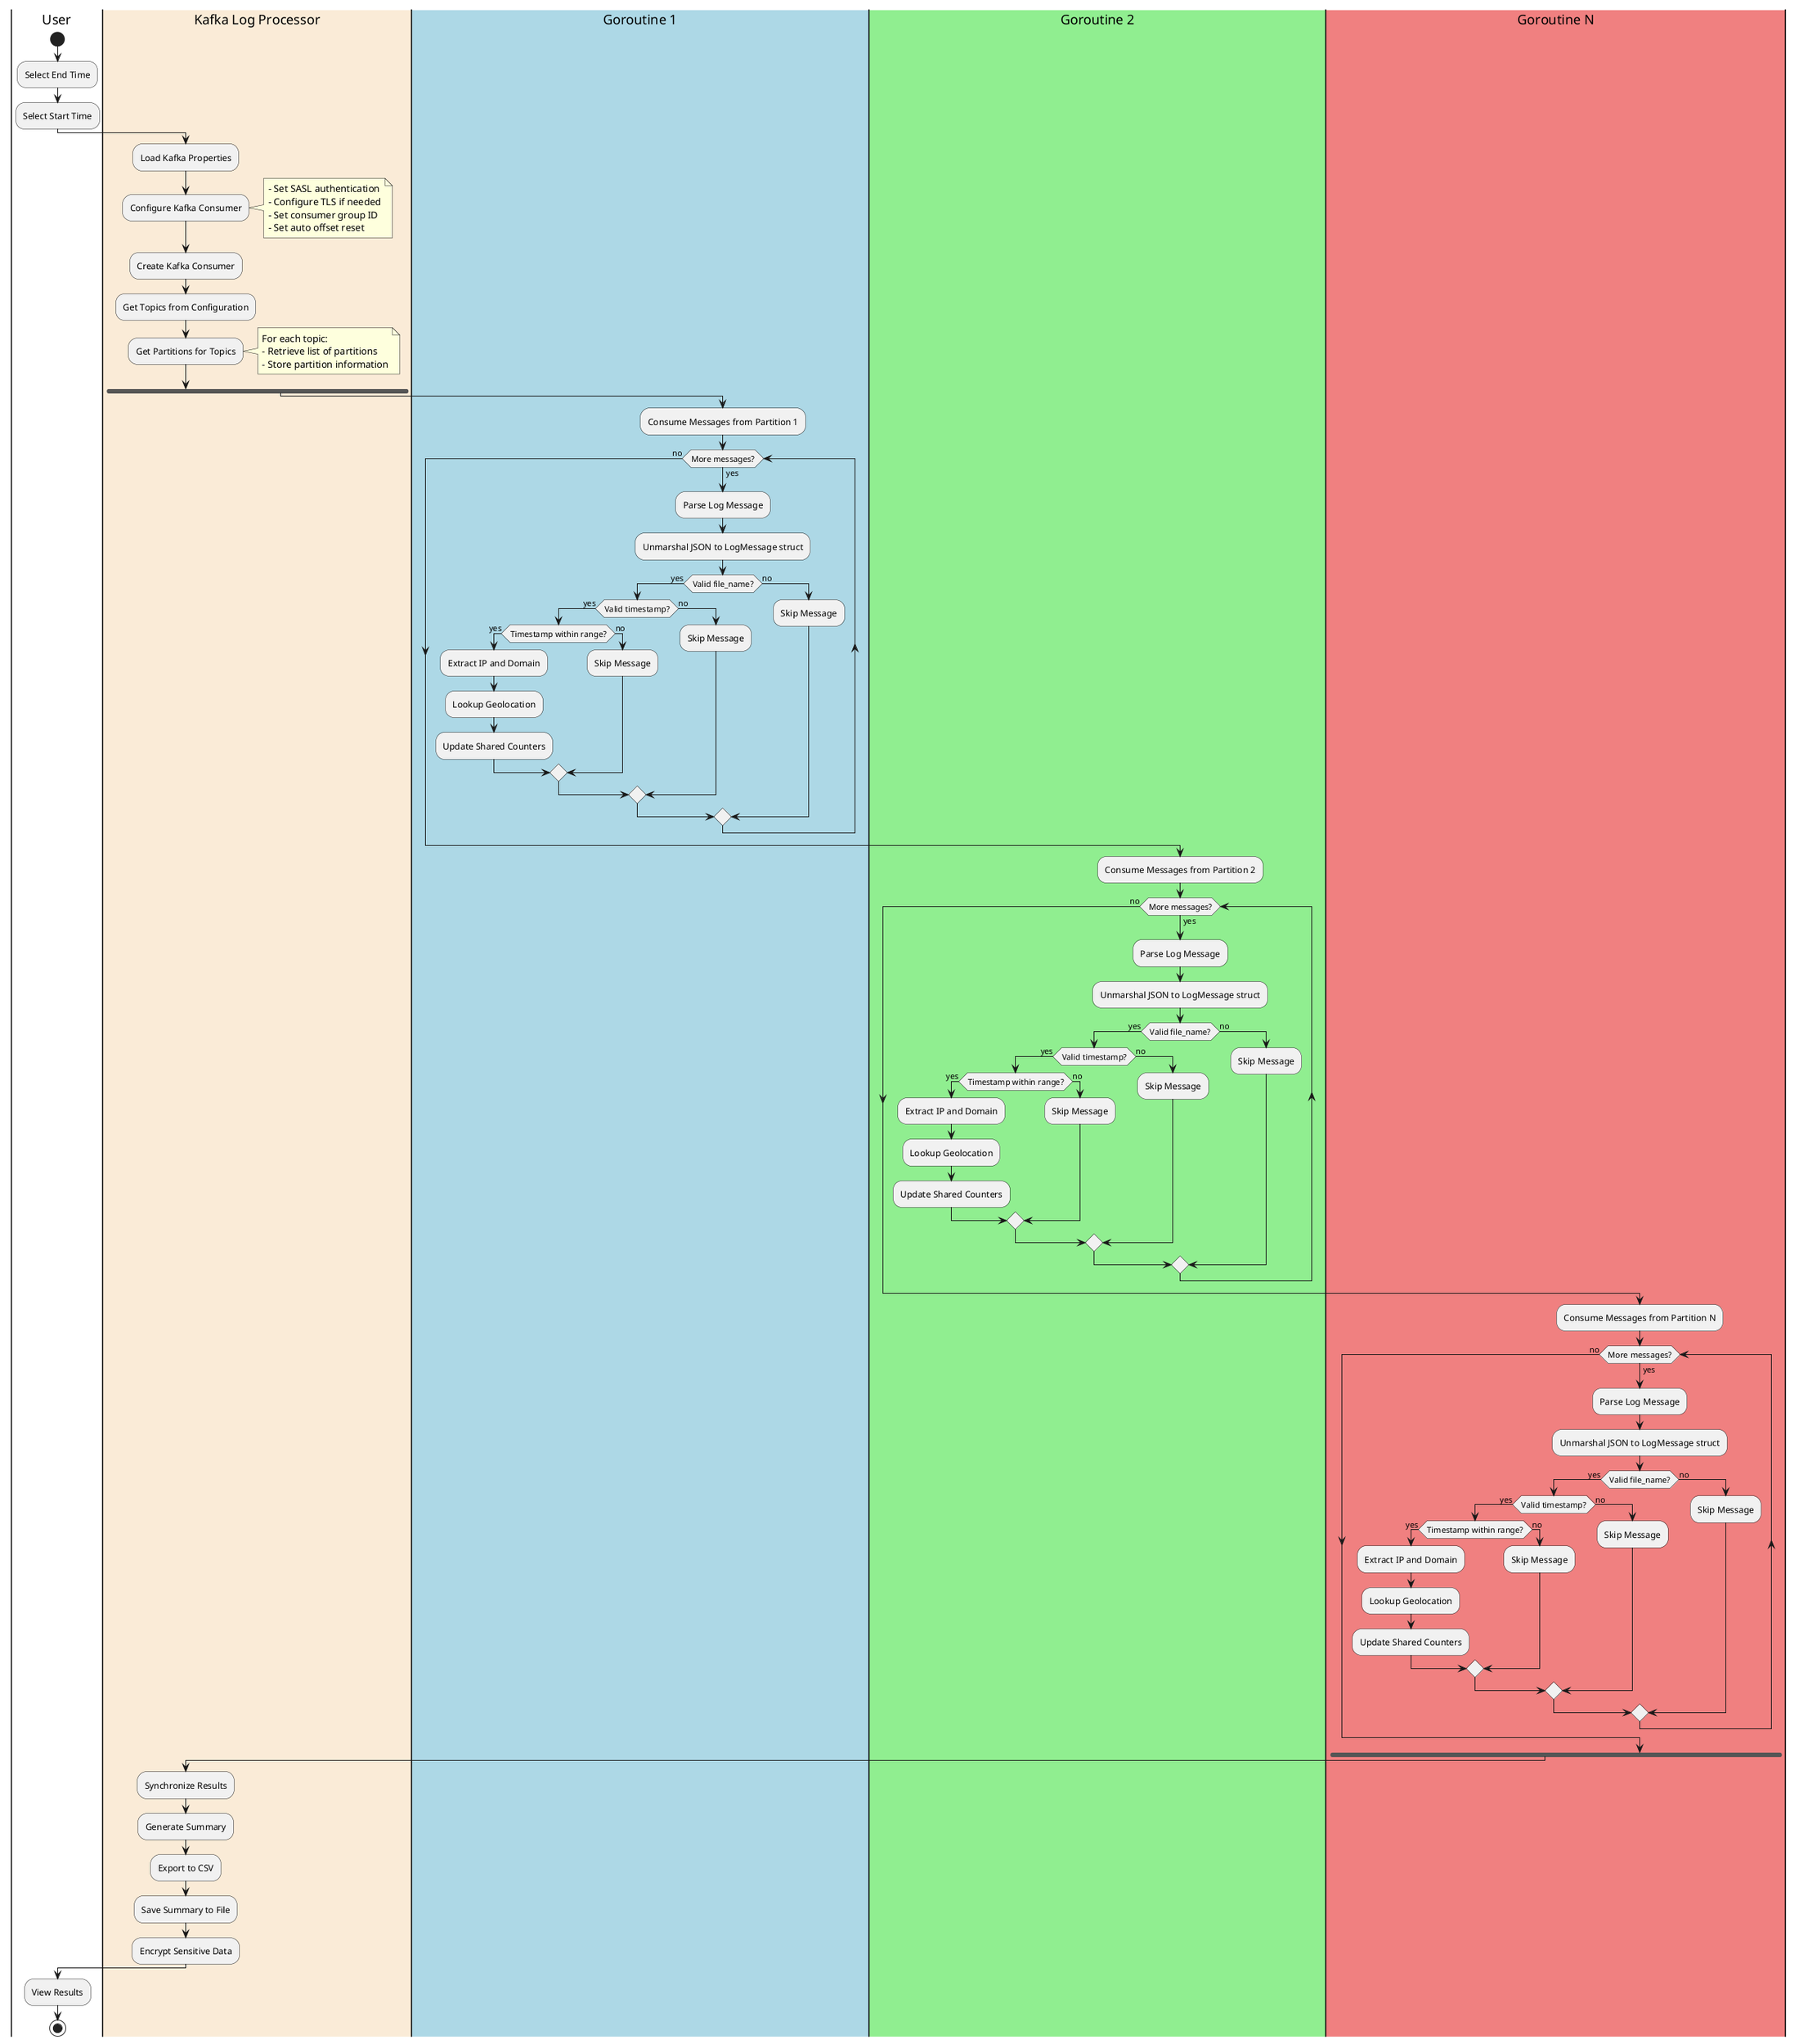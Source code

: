 @startuml
|User|
start
:Select End Time;
:Select Start Time;

|#AntiqueWhite|Kafka Log Processor|
:Load Kafka Properties;
:Configure Kafka Consumer;
note right
  - Set SASL authentication
  - Configure TLS if needed
  - Set consumer group ID
  - Set auto offset reset
end note
:Create Kafka Consumer;

:Get Topics from Configuration;
:Get Partitions for Topics;
note right
  For each topic:
  - Retrieve list of partitions
  - Store partition information
end note

fork
  |#LightBlue|Goroutine 1|
  :Consume Messages from Partition 1;
  while (More messages?) is (yes)
    :Parse Log Message;
    :Unmarshal JSON to LogMessage struct;
    if (Valid file_name?) then (yes)
      if (Valid timestamp?) then (yes)
        if (Timestamp within range?) then (yes)
          :Extract IP and Domain;
          :Lookup Geolocation;
          :Update Shared Counters;
        else (no)
          :Skip Message;
        endif
      else (no)
        :Skip Message;
      endif
    else (no)
      :Skip Message;
    endif
  endwhile (no)
  
  |#LightGreen|Goroutine 2|
  :Consume Messages from Partition 2;
  while (More messages?) is (yes)
    :Parse Log Message;
    :Unmarshal JSON to LogMessage struct;
    if (Valid file_name?) then (yes)
      if (Valid timestamp?) then (yes)
        if (Timestamp within range?) then (yes)
          :Extract IP and Domain;
          :Lookup Geolocation;
          :Update Shared Counters;
        else (no)
          :Skip Message;
        endif
      else (no)
        :Skip Message;
      endif
    else (no)
      :Skip Message;
    endif
  endwhile (no)
  
  |#LightCoral|Goroutine N|
  :Consume Messages from Partition N;
  while (More messages?) is (yes)
    :Parse Log Message;
    :Unmarshal JSON to LogMessage struct;
    if (Valid file_name?) then (yes)
      if (Valid timestamp?) then (yes)
        if (Timestamp within range?) then (yes)
          :Extract IP and Domain;
          :Lookup Geolocation;
          :Update Shared Counters;
        else (no)
          :Skip Message;
        endif
      else (no)
        :Skip Message;
      endif
    else (no)
      :Skip Message;
    endif
  endwhile (no)
end fork

|#AntiqueWhite|Kafka Log Processor|
:Synchronize Results;
:Generate Summary;
:Export to CSV;
:Save Summary to File;
:Encrypt Sensitive Data;

|User|
:View Results;
stop

@enduml